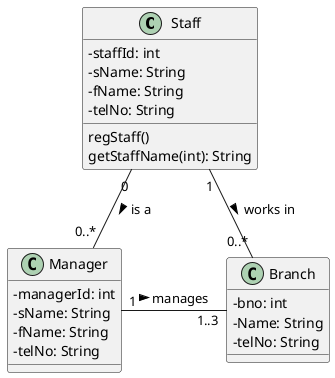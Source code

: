 @startuml
skinparam classAttributeIconSize 0

class Staff {
- staffId: int
- sName: String
- fName: String
- telNo: String

  regStaff()
  getStaffName(int): String
}

class Branch {
- bno: int
- Name: String
- telNo: String
}

class Manager {
- managerId: int
- sName: String
- fName: String
- telNo: String
}

Staff "1" -- "0..*" Branch : works in >
Staff "0" -- "0..*" Manager : is a >
Manager "1" - "1..3" Branch : manages >


@enduml